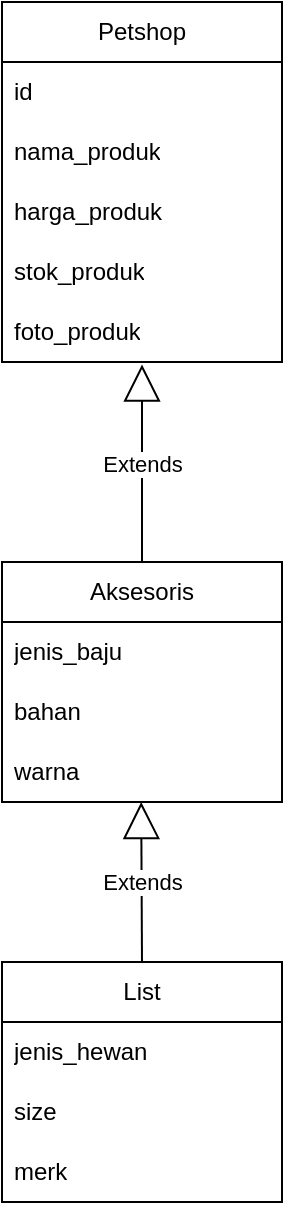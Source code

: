 <mxfile version="26.0.16">
  <diagram name="Halaman-1" id="qLXIQp5qxnk_vD5bLPdq">
    <mxGraphModel grid="1" page="1" gridSize="10" guides="1" tooltips="1" connect="1" arrows="1" fold="1" pageScale="1" pageWidth="850" pageHeight="1100" math="0" shadow="0">
      <root>
        <mxCell id="0" />
        <mxCell id="1" parent="0" />
        <mxCell id="JaCZYONKrRbv3GTkBQ5k-1" value="Aksesoris" style="swimlane;fontStyle=0;childLayout=stackLayout;horizontal=1;startSize=30;horizontalStack=0;resizeParent=1;resizeParentMax=0;resizeLast=0;collapsible=1;marginBottom=0;whiteSpace=wrap;html=1;" vertex="1" parent="1">
          <mxGeometry x="320" y="480" width="140" height="120" as="geometry" />
        </mxCell>
        <mxCell id="JaCZYONKrRbv3GTkBQ5k-2" value="jenis_baju" style="text;strokeColor=none;fillColor=none;align=left;verticalAlign=middle;spacingLeft=4;spacingRight=4;overflow=hidden;points=[[0,0.5],[1,0.5]];portConstraint=eastwest;rotatable=0;whiteSpace=wrap;html=1;" vertex="1" parent="JaCZYONKrRbv3GTkBQ5k-1">
          <mxGeometry y="30" width="140" height="30" as="geometry" />
        </mxCell>
        <mxCell id="JaCZYONKrRbv3GTkBQ5k-3" value="bahan" style="text;strokeColor=none;fillColor=none;align=left;verticalAlign=middle;spacingLeft=4;spacingRight=4;overflow=hidden;points=[[0,0.5],[1,0.5]];portConstraint=eastwest;rotatable=0;whiteSpace=wrap;html=1;" vertex="1" parent="JaCZYONKrRbv3GTkBQ5k-1">
          <mxGeometry y="60" width="140" height="30" as="geometry" />
        </mxCell>
        <mxCell id="JaCZYONKrRbv3GTkBQ5k-4" value="warna" style="text;strokeColor=none;fillColor=none;align=left;verticalAlign=middle;spacingLeft=4;spacingRight=4;overflow=hidden;points=[[0,0.5],[1,0.5]];portConstraint=eastwest;rotatable=0;whiteSpace=wrap;html=1;" vertex="1" parent="JaCZYONKrRbv3GTkBQ5k-1">
          <mxGeometry y="90" width="140" height="30" as="geometry" />
        </mxCell>
        <mxCell id="JaCZYONKrRbv3GTkBQ5k-5" value="List" style="swimlane;fontStyle=0;childLayout=stackLayout;horizontal=1;startSize=30;horizontalStack=0;resizeParent=1;resizeParentMax=0;resizeLast=0;collapsible=1;marginBottom=0;whiteSpace=wrap;html=1;" vertex="1" parent="1">
          <mxGeometry x="320" y="680" width="140" height="120" as="geometry" />
        </mxCell>
        <mxCell id="JaCZYONKrRbv3GTkBQ5k-6" value="jenis_hewan" style="text;strokeColor=none;fillColor=none;align=left;verticalAlign=middle;spacingLeft=4;spacingRight=4;overflow=hidden;points=[[0,0.5],[1,0.5]];portConstraint=eastwest;rotatable=0;whiteSpace=wrap;html=1;" vertex="1" parent="JaCZYONKrRbv3GTkBQ5k-5">
          <mxGeometry y="30" width="140" height="30" as="geometry" />
        </mxCell>
        <mxCell id="JaCZYONKrRbv3GTkBQ5k-7" value="size" style="text;strokeColor=none;fillColor=none;align=left;verticalAlign=middle;spacingLeft=4;spacingRight=4;overflow=hidden;points=[[0,0.5],[1,0.5]];portConstraint=eastwest;rotatable=0;whiteSpace=wrap;html=1;" vertex="1" parent="JaCZYONKrRbv3GTkBQ5k-5">
          <mxGeometry y="60" width="140" height="30" as="geometry" />
        </mxCell>
        <mxCell id="JaCZYONKrRbv3GTkBQ5k-8" value="merk" style="text;strokeColor=none;fillColor=none;align=left;verticalAlign=middle;spacingLeft=4;spacingRight=4;overflow=hidden;points=[[0,0.5],[1,0.5]];portConstraint=eastwest;rotatable=0;whiteSpace=wrap;html=1;" vertex="1" parent="JaCZYONKrRbv3GTkBQ5k-5">
          <mxGeometry y="90" width="140" height="30" as="geometry" />
        </mxCell>
        <mxCell id="JaCZYONKrRbv3GTkBQ5k-9" value="Petshop" style="swimlane;fontStyle=0;childLayout=stackLayout;horizontal=1;startSize=30;horizontalStack=0;resizeParent=1;resizeParentMax=0;resizeLast=0;collapsible=1;marginBottom=0;whiteSpace=wrap;html=1;" vertex="1" parent="1">
          <mxGeometry x="320" y="200" width="140" height="180" as="geometry" />
        </mxCell>
        <mxCell id="JaCZYONKrRbv3GTkBQ5k-10" value="id" style="text;strokeColor=none;fillColor=none;align=left;verticalAlign=middle;spacingLeft=4;spacingRight=4;overflow=hidden;points=[[0,0.5],[1,0.5]];portConstraint=eastwest;rotatable=0;whiteSpace=wrap;html=1;" vertex="1" parent="JaCZYONKrRbv3GTkBQ5k-9">
          <mxGeometry y="30" width="140" height="30" as="geometry" />
        </mxCell>
        <mxCell id="JaCZYONKrRbv3GTkBQ5k-11" value="nama_produk" style="text;strokeColor=none;fillColor=none;align=left;verticalAlign=middle;spacingLeft=4;spacingRight=4;overflow=hidden;points=[[0,0.5],[1,0.5]];portConstraint=eastwest;rotatable=0;whiteSpace=wrap;html=1;" vertex="1" parent="JaCZYONKrRbv3GTkBQ5k-9">
          <mxGeometry y="60" width="140" height="30" as="geometry" />
        </mxCell>
        <mxCell id="JaCZYONKrRbv3GTkBQ5k-12" value="harga_produk" style="text;strokeColor=none;fillColor=none;align=left;verticalAlign=middle;spacingLeft=4;spacingRight=4;overflow=hidden;points=[[0,0.5],[1,0.5]];portConstraint=eastwest;rotatable=0;whiteSpace=wrap;html=1;" vertex="1" parent="JaCZYONKrRbv3GTkBQ5k-9">
          <mxGeometry y="90" width="140" height="30" as="geometry" />
        </mxCell>
        <mxCell id="pNALvNKA_bZMnPIr_CXv-1" value="stok_produk" style="text;strokeColor=none;fillColor=none;align=left;verticalAlign=middle;spacingLeft=4;spacingRight=4;overflow=hidden;points=[[0,0.5],[1,0.5]];portConstraint=eastwest;rotatable=0;whiteSpace=wrap;html=1;" vertex="1" parent="JaCZYONKrRbv3GTkBQ5k-9">
          <mxGeometry y="120" width="140" height="30" as="geometry" />
        </mxCell>
        <mxCell id="pNALvNKA_bZMnPIr_CXv-2" value="foto_produk" style="text;strokeColor=none;fillColor=none;align=left;verticalAlign=middle;spacingLeft=4;spacingRight=4;overflow=hidden;points=[[0,0.5],[1,0.5]];portConstraint=eastwest;rotatable=0;whiteSpace=wrap;html=1;" vertex="1" parent="JaCZYONKrRbv3GTkBQ5k-9">
          <mxGeometry y="150" width="140" height="30" as="geometry" />
        </mxCell>
        <mxCell id="pNALvNKA_bZMnPIr_CXv-3" value="Extends" style="endArrow=block;endSize=16;endFill=0;html=1;rounded=0;entryX=0.5;entryY=1.042;entryDx=0;entryDy=0;entryPerimeter=0;exitX=0.5;exitY=0;exitDx=0;exitDy=0;" edge="1" parent="1" source="JaCZYONKrRbv3GTkBQ5k-1" target="pNALvNKA_bZMnPIr_CXv-2">
          <mxGeometry width="160" relative="1" as="geometry">
            <mxPoint x="360" y="500" as="sourcePoint" />
            <mxPoint x="520" y="500" as="targetPoint" />
          </mxGeometry>
        </mxCell>
        <mxCell id="pNALvNKA_bZMnPIr_CXv-4" value="Extends" style="endArrow=block;endSize=16;endFill=0;html=1;rounded=0;entryX=0.5;entryY=1.042;entryDx=0;entryDy=0;entryPerimeter=0;" edge="1" parent="1">
          <mxGeometry width="160" relative="1" as="geometry">
            <mxPoint x="390" y="680" as="sourcePoint" />
            <mxPoint x="389.6" y="600" as="targetPoint" />
          </mxGeometry>
        </mxCell>
      </root>
    </mxGraphModel>
  </diagram>
</mxfile>
